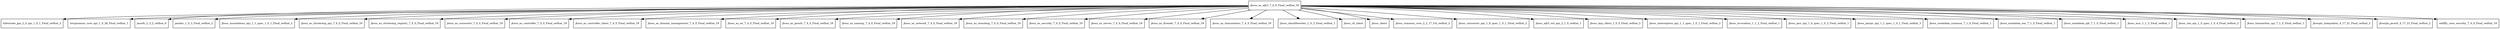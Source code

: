 digraph jboss_as_ejb3_7_4_0_Final_redhat_19_dependencies {
  node [shape = box, fontsize=10.0];
  jboss_as_ejb3_7_4_0_Final_redhat_19 -> hibernate_jpa_2_0_api_1_0_1_Final_redhat_2;
  jboss_as_ejb3_7_4_0_Final_redhat_19 -> ironjacamar_core_api_1_0_26_Final_redhat_1;
  jboss_as_ejb3_7_4_0_Final_redhat_19 -> jacorb_2_3_2_redhat_6;
  jboss_as_ejb3_7_4_0_Final_redhat_19 -> jandex_1_0_3_Final_redhat_2;
  jboss_as_ejb3_7_4_0_Final_redhat_19 -> jboss_annotations_api_1_1_spec_1_0_1_Final_redhat_2;
  jboss_as_ejb3_7_4_0_Final_redhat_19 -> jboss_as_clustering_api_7_4_0_Final_redhat_19;
  jboss_as_ejb3_7_4_0_Final_redhat_19 -> jboss_as_clustering_registry_7_4_0_Final_redhat_19;
  jboss_as_ejb3_7_4_0_Final_redhat_19 -> jboss_as_connector_7_4_0_Final_redhat_19;
  jboss_as_ejb3_7_4_0_Final_redhat_19 -> jboss_as_controller_7_4_0_Final_redhat_19;
  jboss_as_ejb3_7_4_0_Final_redhat_19 -> jboss_as_controller_client_7_4_0_Final_redhat_19;
  jboss_as_ejb3_7_4_0_Final_redhat_19 -> jboss_as_domain_management_7_4_0_Final_redhat_19;
  jboss_as_ejb3_7_4_0_Final_redhat_19 -> jboss_as_ee_7_4_0_Final_redhat_19;
  jboss_as_ejb3_7_4_0_Final_redhat_19 -> jboss_as_jacorb_7_4_0_Final_redhat_19;
  jboss_as_ejb3_7_4_0_Final_redhat_19 -> jboss_as_naming_7_4_0_Final_redhat_19;
  jboss_as_ejb3_7_4_0_Final_redhat_19 -> jboss_as_network_7_4_0_Final_redhat_19;
  jboss_as_ejb3_7_4_0_Final_redhat_19 -> jboss_as_remoting_7_4_0_Final_redhat_19;
  jboss_as_ejb3_7_4_0_Final_redhat_19 -> jboss_as_security_7_4_0_Final_redhat_19;
  jboss_as_ejb3_7_4_0_Final_redhat_19 -> jboss_as_server_7_4_0_Final_redhat_19;
  jboss_as_ejb3_7_4_0_Final_redhat_19 -> jboss_as_threads_7_4_0_Final_redhat_19;
  jboss_as_ejb3_7_4_0_Final_redhat_19 -> jboss_as_transactions_7_4_0_Final_redhat_19;
  jboss_as_ejb3_7_4_0_Final_redhat_19 -> jboss_classfilewriter_1_0_3_Final_redhat_1;
  jboss_as_ejb3_7_4_0_Final_redhat_19 -> jboss_cli_client;
  jboss_as_ejb3_7_4_0_Final_redhat_19 -> jboss_client;
  jboss_as_ejb3_7_4_0_Final_redhat_19 -> jboss_common_core_2_2_17_GA_redhat_2;
  jboss_as_ejb3_7_4_0_Final_redhat_19 -> jboss_connector_api_1_6_spec_1_0_1_Final_redhat_2;
  jboss_as_ejb3_7_4_0_Final_redhat_19 -> jboss_ejb3_ext_api_2_1_0_redhat_1;
  jboss_as_ejb3_7_4_0_Final_redhat_19 -> jboss_iiop_client_1_0_0_Final_redhat_2;
  jboss_as_ejb3_7_4_0_Final_redhat_19 -> jboss_interceptors_api_1_1_spec_1_0_1_Final_redhat_2;
  jboss_as_ejb3_7_4_0_Final_redhat_19 -> jboss_invocation_1_1_2_Final_redhat_1;
  jboss_as_ejb3_7_4_0_Final_redhat_19 -> jboss_jacc_api_1_4_spec_1_0_3_Final_redhat_1;
  jboss_as_ejb3_7_4_0_Final_redhat_19 -> jboss_jaxrpc_api_1_1_spec_1_0_1_Final_redhat_3;
  jboss_as_ejb3_7_4_0_Final_redhat_19 -> jboss_metadata_common_7_1_0_Final_redhat_1;
  jboss_as_ejb3_7_4_0_Final_redhat_19 -> jboss_metadata_ear_7_1_0_Final_redhat_1;
  jboss_as_ejb3_7_4_0_Final_redhat_19 -> jboss_metadata_ejb_7_1_0_Final_redhat_1;
  jboss_as_ejb3_7_4_0_Final_redhat_19 -> jboss_msc_1_1_5_Final_redhat_1;
  jboss_as_ejb3_7_4_0_Final_redhat_19 -> jboss_rmi_api_1_0_spec_1_0_4_Final_redhat_2;
  jboss_as_ejb3_7_4_0_Final_redhat_19 -> jboss_transaction_spi_7_1_0_Final_redhat_1;
  jboss_as_ejb3_7_4_0_Final_redhat_19 -> jbossjts_integration_4_17_21_Final_redhat_2;
  jboss_as_ejb3_7_4_0_Final_redhat_19 -> jbossjts_jacorb_4_17_21_Final_redhat_2;
  jboss_as_ejb3_7_4_0_Final_redhat_19 -> wildfly_core_security_7_4_0_Final_redhat_19;
}
